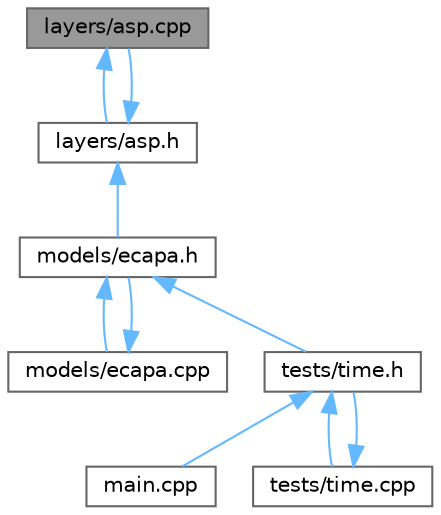 digraph "layers/asp.cpp"
{
 // LATEX_PDF_SIZE
  bgcolor="transparent";
  edge [fontname=Helvetica,fontsize=10,labelfontname=Helvetica,labelfontsize=10];
  node [fontname=Helvetica,fontsize=10,shape=box,height=0.2,width=0.4];
  Node1 [id="Node000001",label="layers/asp.cpp",height=0.2,width=0.4,color="gray40", fillcolor="grey60", style="filled", fontcolor="black",tooltip=" "];
  Node1 -> Node2 [id="edge1_Node000001_Node000002",dir="back",color="steelblue1",style="solid",tooltip=" "];
  Node2 [id="Node000002",label="layers/asp.h",height=0.2,width=0.4,color="grey40", fillcolor="white", style="filled",URL="$asp_8h.html",tooltip=" "];
  Node2 -> Node1 [id="edge2_Node000002_Node000001",dir="back",color="steelblue1",style="solid",tooltip=" "];
  Node2 -> Node3 [id="edge3_Node000002_Node000003",dir="back",color="steelblue1",style="solid",tooltip=" "];
  Node3 [id="Node000003",label="models/ecapa.h",height=0.2,width=0.4,color="grey40", fillcolor="white", style="filled",URL="$ecapa_8h.html",tooltip=" "];
  Node3 -> Node4 [id="edge4_Node000003_Node000004",dir="back",color="steelblue1",style="solid",tooltip=" "];
  Node4 [id="Node000004",label="models/ecapa.cpp",height=0.2,width=0.4,color="grey40", fillcolor="white", style="filled",URL="$ecapa_8cpp.html",tooltip=" "];
  Node4 -> Node3 [id="edge5_Node000004_Node000003",dir="back",color="steelblue1",style="solid",tooltip=" "];
  Node3 -> Node5 [id="edge6_Node000003_Node000005",dir="back",color="steelblue1",style="solid",tooltip=" "];
  Node5 [id="Node000005",label="tests/time.h",height=0.2,width=0.4,color="grey40", fillcolor="white", style="filled",URL="$time_8h_source.html",tooltip=" "];
  Node5 -> Node6 [id="edge7_Node000005_Node000006",dir="back",color="steelblue1",style="solid",tooltip=" "];
  Node6 [id="Node000006",label="main.cpp",height=0.2,width=0.4,color="grey40", fillcolor="white", style="filled",URL="$main_8cpp_source.html",tooltip=" "];
  Node5 -> Node7 [id="edge8_Node000005_Node000007",dir="back",color="steelblue1",style="solid",tooltip=" "];
  Node7 [id="Node000007",label="tests/time.cpp",height=0.2,width=0.4,color="grey40", fillcolor="white", style="filled",URL="$time_8cpp_source.html",tooltip=" "];
  Node7 -> Node5 [id="edge9_Node000007_Node000005",dir="back",color="steelblue1",style="solid",tooltip=" "];
}
